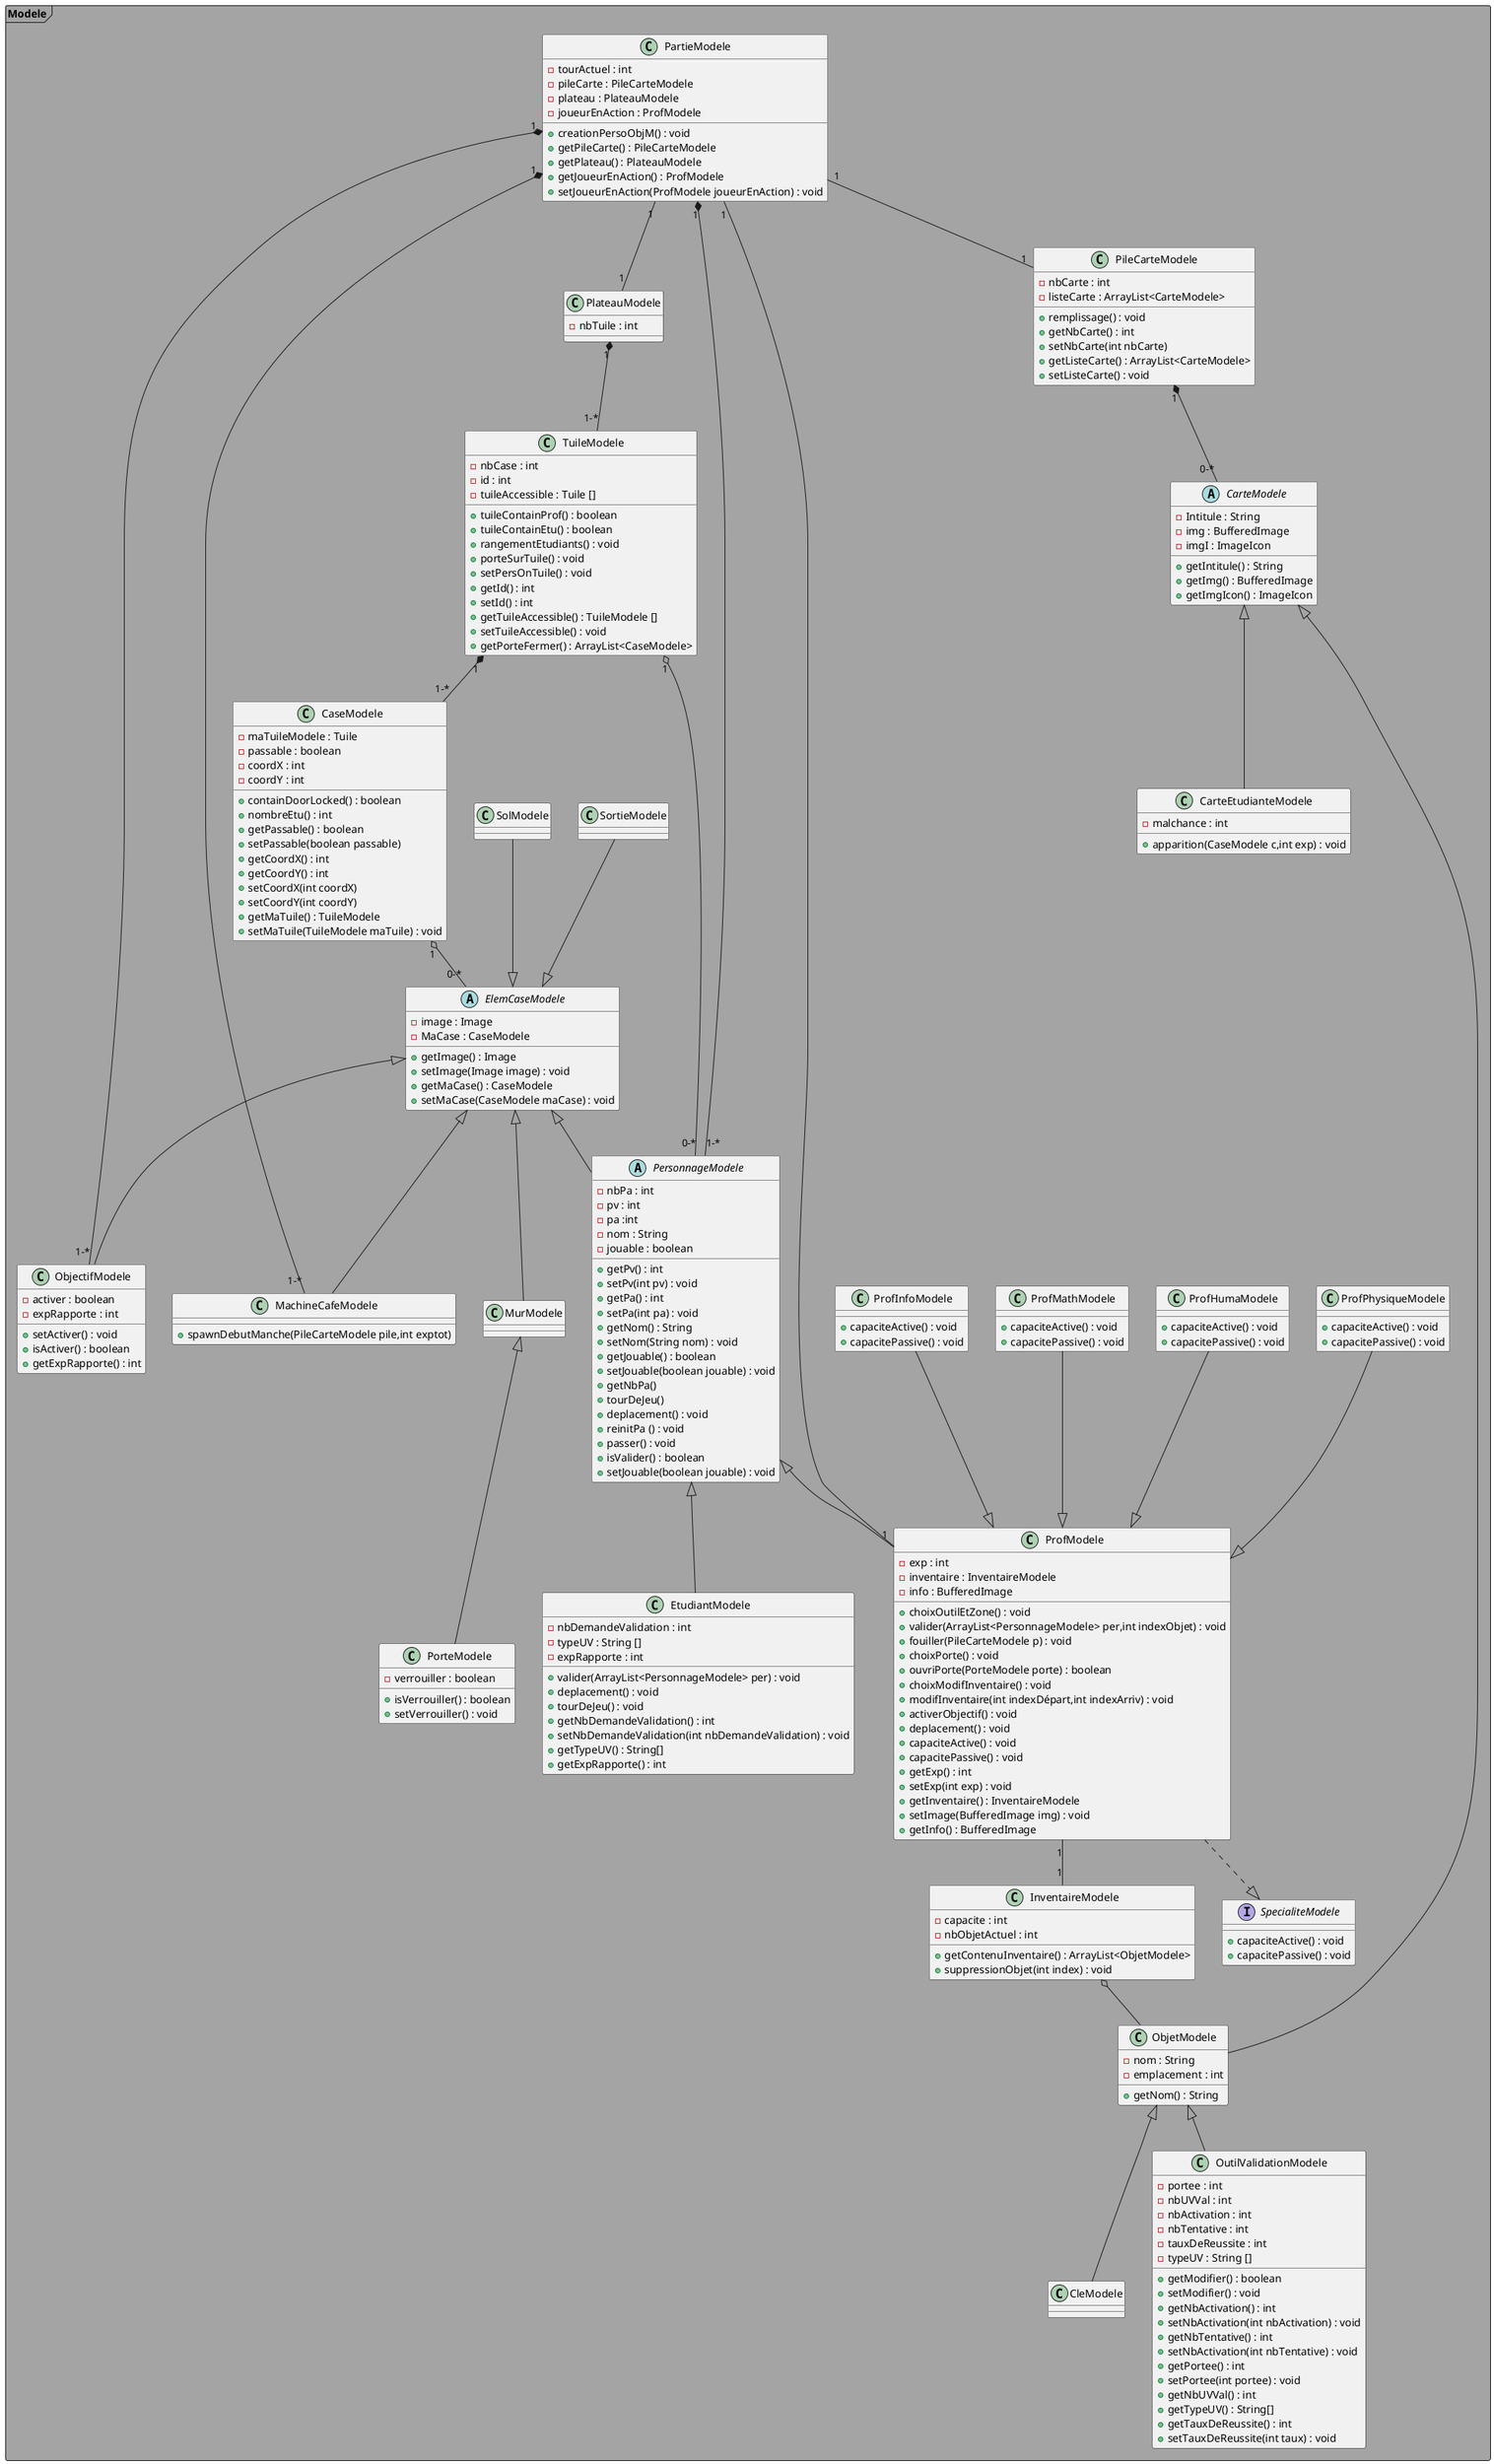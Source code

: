 @startuml

Package  "Modele" <<Frame>> #A4A4A4 {
    class PartieModele {
    - tourActuel : int
    - pileCarte : PileCarteModele
    - plateau : PlateauModele
    - joueurEnAction : ProfModele
    + creationPersoObjM() : void
    + getPileCarte() : PileCarteModele
    + getPlateau() : PlateauModele
    + getJoueurEnAction() : ProfModele
    + setJoueurEnAction(ProfModele joueurEnAction) : void
    }
    class PlateauModele {
    - nbTuile : int
    }
    class TuileModele {
    - nbCase : int
    - id : int
    - tuileAccessible : Tuile []
    + tuileContainProf() : boolean
    + tuileContainEtu() : boolean
    + rangementEtudiants() : void
    + porteSurTuile() : void
    + setPersOnTuile() : void
    + getId() : int
    + setId() : int
    + getTuileAccessible() : TuileModele []
    + setTuileAccessible() : void
    + getPorteFermer() : ArrayList<CaseModele>
    }
    class CaseModele {
    - maTuileModele : Tuile
    - passable : boolean
    - coordX : int
    - coordY : int
    + containDoorLocked() : boolean
    + nombreEtu() : int
    + getPassable() : boolean
    + setPassable(boolean passable)
    + getCoordX() : int
    + getCoordY() : int
    + setCoordX(int coordX)
    + setCoordY(int coordY)
    + getMaTuile() : TuileModele
    + setMaTuile(TuileModele maTuile) : void
    }
    abstract class ElemCaseModele {
    - image : Image
    - MaCase : CaseModele
    + getImage() : Image
    + setImage(Image image) : void
    + getMaCase() : CaseModele
    + setMaCase(CaseModele maCase) : void
    }
    class MurModele{
    }
    class PorteModele {
    - verrouiller : boolean
    + isVerrouiller() : boolean
    + setVerrouiller() : void
    }
    class ObjectifModele {
    - activer : boolean
    - expRapporte : int
    + setActiver() : void
    + isActiver() : boolean
    + getExpRapporte() : int
    }
    class MachineCafeModele {
    + spawnDebutManche(PileCarteModele pile,int exptot)
    }
    abstract class PersonnageModele {
    - nbPa : int
    - pv : int
    - pa :int
    - nom : String
    - jouable : boolean
    + getPv() : int
    + setPv(int pv) : void
    + getPa() : int
    + setPa(int pa) : void
    + getNom() : String
    + setNom(String nom) : void
    + getJouable() : boolean
    + setJouable(boolean jouable) : void
    + getNbPa()
    + tourDeJeu()
    'Attaque'
    + deplacement() : void
    + reinitPa () : void
    + passer() : void
    + isValider() : boolean
    + setJouable(boolean jouable) : void
    }
    class ProfModele {
     - exp : int
     - inventaire : InventaireModele
     - info : BufferedImage
     + choixOutilEtZone() : void
     + valider(ArrayList<PersonnageModele> per,int indexObjet) : void
     + fouiller(PileCarteModele p) : void
     + choixPorte() : void
     + ouvriPorte(PorteModele porte) : boolean
     + choixModifInventaire() : void
     + modifInventaire(int indexDépart,int indexArriv) : void
     + activerObjectif() : void
     + deplacement() : void
     + capaciteActive() : void
     + capacitePassive() : void
     + getExp() : int
     + setExp(int exp) : void
     + getInventaire() : InventaireModele
     + setImage(BufferedImage img) : void
     + getInfo() : BufferedImage
    }
    class EtudiantModele {
    - nbDemandeValidation : int
    - typeUV : String []
    - expRapporte : int
    + valider(ArrayList<PersonnageModele> per) : void
    + deplacement() : void
    + tourDeJeu() : void
    + getNbDemandeValidation() : int
    + setNbDemandeValidation(int nbDemandeValidation) : void
    + getTypeUV() : String[]
    + getExpRapporte() : int
    }
    interface SpecialiteModele {
        + capaciteActive() : void
        + capacitePassive() : void
    }
    class InventaireModele {
    - capacite : int
    - nbObjetActuel : int
    + getContenuInventaire() : ArrayList<ObjetModele>
    + suppressionObjet(int index) : void
    }
    class ObjetModele {
    - nom : String
    - emplacement : int
    + getNom() : String
    }
    class CleModele{
    }
    class OutilValidationModele {
    - portee : int
    - nbUVVal : int
    - nbActivation : int
    - nbTentative : int
    - tauxDeReussite : int
    - typeUV : String []
    + getModifier() : boolean
    + setModifier() : void
    + getNbActivation() : int
    + setNbActivation(int nbActivation) : void
    + getNbTentative() : int
    + setNbActivation(int nbTentative) : void
    + getPortee() : int
    + setPortee(int portee) : void
    + getNbUVVal() : int
    + getTypeUV() : String[]
    + getTauxDeReussite() : int
    + setTauxDeReussite(int taux) : void
    }
    abstract class CarteModele {
    - Intitule : String
    - img : BufferedImage
    - imgI : ImageIcon
    + getIntitule() : String
    + getImg() : BufferedImage
    + getImgIcon() : ImageIcon
    }
    class CarteEtudianteModele {
    - malchance : int
    + apparition(CaseModele c,int exp) : void
    }
    class PileCarteModele {
    - nbCarte : int
    - listeCarte : ArrayList<CarteModele>
    + remplissage() : void
    + getNbCarte() : int
    + setNbCarte(int nbCarte)
    + getListeCarte() : ArrayList<CarteModele>
    + setListeCarte() : void
    }
    class ProfPhysiqueModele{
    + capaciteActive() : void
    + capacitePassive() : void
    }
    class ProfHumaModele{
    + capaciteActive() : void
    + capacitePassive() : void
    }
    class ProfMathModele {
    + capaciteActive() : void
    + capacitePassive() : void
    }
    class ProfInfoModele{
    + capaciteActive() : void
    + capacitePassive() : void
    }
    class SolModele{

    }
    class SortieModele{

    }
}
'Relation
PartieModele "1" *-- "1-*" PersonnageModele
PartieModele "1" *-- "1-*" ObjectifModele
PartieModele "1" *-- "1-*" MachineCafeModele
PartieModele "1" -- "1" PileCarteModele
PartieModele "1" -- "1" PlateauModele
PartieModele "1" -- "1" ProfModele
PlateauModele "1" *-- "1-*" TuileModele
TuileModele "1" *-- "1-*" CaseModele
CaseModele "1" o-- "0-*" ElemCaseModele
ElemCaseModele <|-- MurModele
ElemCaseModele <|-- ObjectifModele
ElemCaseModele <|-- MachineCafeModele
ElemCaseModele <|-- PersonnageModele
TuileModele "1" o-- "0-*" PersonnageModele
MurModele <|-- PorteModele
PersonnageModele <|-- EtudiantModele
PersonnageModele <|-- ProfModele
ProfModele "1" -- "1" InventaireModele
ProfPhysiqueModele --|> ProfModele
ProfHumaModele --|> ProfModele
ProfInfoModele --|> ProfModele
ProfMathModele --|> ProfModele
ProfModele ..|> SpecialiteModele
InventaireModele o-- ObjetModele
ObjetModele <|-- CleModele
ObjetModele <|-- OutilValidationModele
CarteModele <|-- ObjetModele
CarteModele <|-- CarteEtudianteModele
PileCarteModele "1" *-- "0-*" CarteModele
SolModele --|> ElemCaseModele
SortieModele --|> ElemCaseModele
@enduml